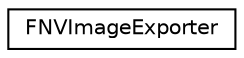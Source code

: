 digraph "Graphical Class Hierarchy"
{
  edge [fontname="Helvetica",fontsize="10",labelfontname="Helvetica",labelfontsize="10"];
  node [fontname="Helvetica",fontsize="10",shape=record];
  rankdir="LR";
  Node1 [label="FNVImageExporter",height=0.2,width=0.4,color="black", fillcolor="white", style="filled",URL="$struct_f_n_v_image_exporter.html"];
}
